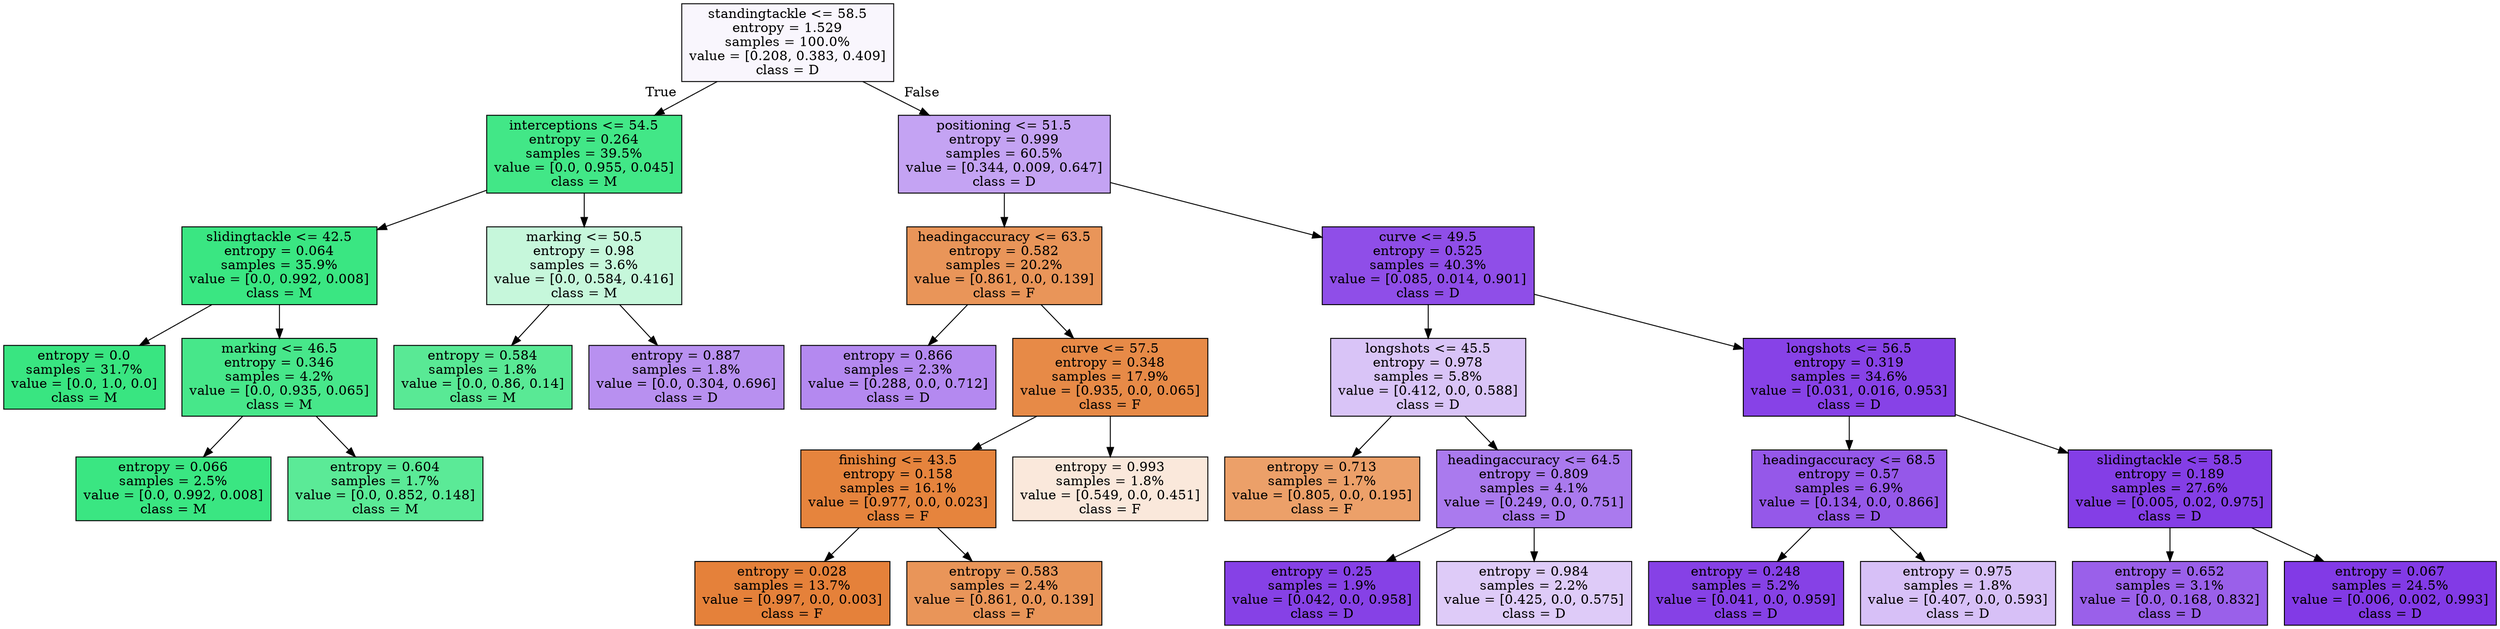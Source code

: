 digraph Tree {
node [shape=box, style="filled", color="black"] ;
0 [label="standingtackle <= 58.5\nentropy = 1.529\nsamples = 100.0%\nvalue = [0.208, 0.383, 0.409]\nclass = D", fillcolor="#8139e50b"] ;
1 [label="interceptions <= 54.5\nentropy = 0.264\nsamples = 39.5%\nvalue = [0.0, 0.955, 0.045]\nclass = M", fillcolor="#39e581f3"] ;
0 -> 1 [labeldistance=2.5, labelangle=45, headlabel="True"] ;
2 [label="slidingtackle <= 42.5\nentropy = 0.064\nsamples = 35.9%\nvalue = [0.0, 0.992, 0.008]\nclass = M", fillcolor="#39e581fd"] ;
1 -> 2 ;
3 [label="entropy = 0.0\nsamples = 31.7%\nvalue = [0.0, 1.0, 0.0]\nclass = M", fillcolor="#39e581ff"] ;
2 -> 3 ;
4 [label="marking <= 46.5\nentropy = 0.346\nsamples = 4.2%\nvalue = [0.0, 0.935, 0.065]\nclass = M", fillcolor="#39e581ed"] ;
2 -> 4 ;
5 [label="entropy = 0.066\nsamples = 2.5%\nvalue = [0.0, 0.992, 0.008]\nclass = M", fillcolor="#39e581fd"] ;
4 -> 5 ;
6 [label="entropy = 0.604\nsamples = 1.7%\nvalue = [0.0, 0.852, 0.148]\nclass = M", fillcolor="#39e581d3"] ;
4 -> 6 ;
7 [label="marking <= 50.5\nentropy = 0.98\nsamples = 3.6%\nvalue = [0.0, 0.584, 0.416]\nclass = M", fillcolor="#39e58149"] ;
1 -> 7 ;
8 [label="entropy = 0.584\nsamples = 1.8%\nvalue = [0.0, 0.86, 0.14]\nclass = M", fillcolor="#39e581d6"] ;
7 -> 8 ;
9 [label="entropy = 0.887\nsamples = 1.8%\nvalue = [0.0, 0.304, 0.696]\nclass = D", fillcolor="#8139e58f"] ;
7 -> 9 ;
10 [label="positioning <= 51.5\nentropy = 0.999\nsamples = 60.5%\nvalue = [0.344, 0.009, 0.647]\nclass = D", fillcolor="#8139e576"] ;
0 -> 10 [labeldistance=2.5, labelangle=-45, headlabel="False"] ;
11 [label="headingaccuracy <= 63.5\nentropy = 0.582\nsamples = 20.2%\nvalue = [0.861, 0.0, 0.139]\nclass = F", fillcolor="#e58139d6"] ;
10 -> 11 ;
12 [label="entropy = 0.866\nsamples = 2.3%\nvalue = [0.288, 0.0, 0.712]\nclass = D", fillcolor="#8139e598"] ;
11 -> 12 ;
13 [label="curve <= 57.5\nentropy = 0.348\nsamples = 17.9%\nvalue = [0.935, 0.0, 0.065]\nclass = F", fillcolor="#e58139ed"] ;
11 -> 13 ;
14 [label="finishing <= 43.5\nentropy = 0.158\nsamples = 16.1%\nvalue = [0.977, 0.0, 0.023]\nclass = F", fillcolor="#e58139f9"] ;
13 -> 14 ;
15 [label="entropy = 0.028\nsamples = 13.7%\nvalue = [0.997, 0.0, 0.003]\nclass = F", fillcolor="#e58139fe"] ;
14 -> 15 ;
16 [label="entropy = 0.583\nsamples = 2.4%\nvalue = [0.861, 0.0, 0.139]\nclass = F", fillcolor="#e58139d6"] ;
14 -> 16 ;
17 [label="entropy = 0.993\nsamples = 1.8%\nvalue = [0.549, 0.0, 0.451]\nclass = F", fillcolor="#e581392e"] ;
13 -> 17 ;
18 [label="curve <= 49.5\nentropy = 0.525\nsamples = 40.3%\nvalue = [0.085, 0.014, 0.901]\nclass = D", fillcolor="#8139e5e3"] ;
10 -> 18 ;
19 [label="longshots <= 45.5\nentropy = 0.978\nsamples = 5.8%\nvalue = [0.412, 0.0, 0.588]\nclass = D", fillcolor="#8139e54c"] ;
18 -> 19 ;
20 [label="entropy = 0.713\nsamples = 1.7%\nvalue = [0.805, 0.0, 0.195]\nclass = F", fillcolor="#e58139c1"] ;
19 -> 20 ;
21 [label="headingaccuracy <= 64.5\nentropy = 0.809\nsamples = 4.1%\nvalue = [0.249, 0.0, 0.751]\nclass = D", fillcolor="#8139e5ab"] ;
19 -> 21 ;
22 [label="entropy = 0.25\nsamples = 1.9%\nvalue = [0.042, 0.0, 0.958]\nclass = D", fillcolor="#8139e5f4"] ;
21 -> 22 ;
23 [label="entropy = 0.984\nsamples = 2.2%\nvalue = [0.425, 0.0, 0.575]\nclass = D", fillcolor="#8139e543"] ;
21 -> 23 ;
24 [label="longshots <= 56.5\nentropy = 0.319\nsamples = 34.6%\nvalue = [0.031, 0.016, 0.953]\nclass = D", fillcolor="#8139e5f3"] ;
18 -> 24 ;
25 [label="headingaccuracy <= 68.5\nentropy = 0.57\nsamples = 6.9%\nvalue = [0.134, 0.0, 0.866]\nclass = D", fillcolor="#8139e5d7"] ;
24 -> 25 ;
26 [label="entropy = 0.248\nsamples = 5.2%\nvalue = [0.041, 0.0, 0.959]\nclass = D", fillcolor="#8139e5f4"] ;
25 -> 26 ;
27 [label="entropy = 0.975\nsamples = 1.8%\nvalue = [0.407, 0.0, 0.593]\nclass = D", fillcolor="#8139e550"] ;
25 -> 27 ;
28 [label="slidingtackle <= 58.5\nentropy = 0.189\nsamples = 27.6%\nvalue = [0.005, 0.02, 0.975]\nclass = D", fillcolor="#8139e5f8"] ;
24 -> 28 ;
29 [label="entropy = 0.652\nsamples = 3.1%\nvalue = [0.0, 0.168, 0.832]\nclass = D", fillcolor="#8139e5cc"] ;
28 -> 29 ;
30 [label="entropy = 0.067\nsamples = 24.5%\nvalue = [0.006, 0.002, 0.993]\nclass = D", fillcolor="#8139e5fd"] ;
28 -> 30 ;
}